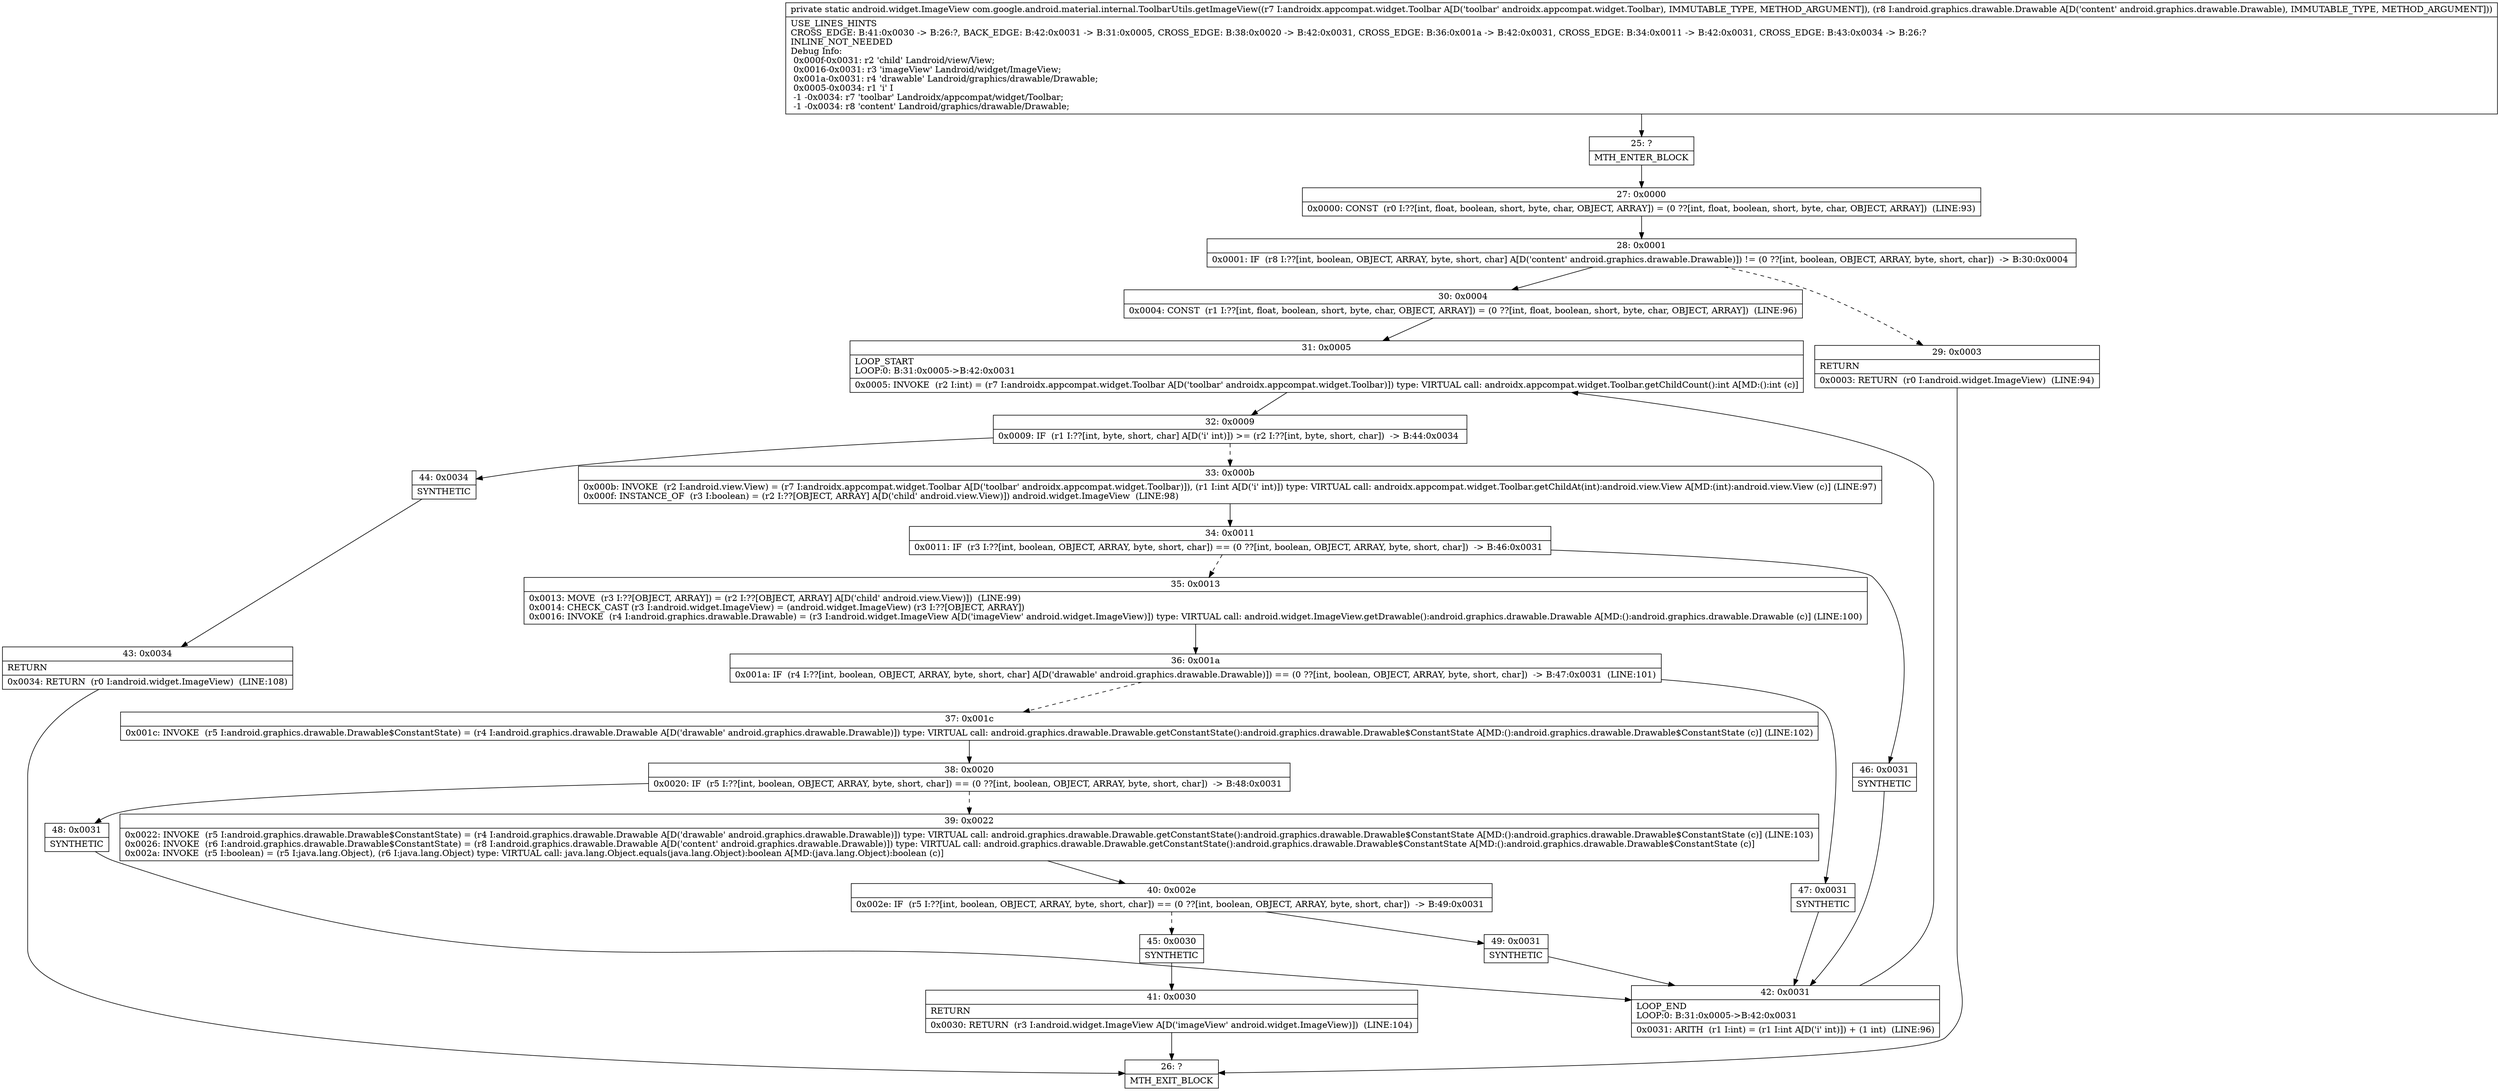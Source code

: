 digraph "CFG forcom.google.android.material.internal.ToolbarUtils.getImageView(Landroidx\/appcompat\/widget\/Toolbar;Landroid\/graphics\/drawable\/Drawable;)Landroid\/widget\/ImageView;" {
Node_25 [shape=record,label="{25\:\ ?|MTH_ENTER_BLOCK\l}"];
Node_27 [shape=record,label="{27\:\ 0x0000|0x0000: CONST  (r0 I:??[int, float, boolean, short, byte, char, OBJECT, ARRAY]) = (0 ??[int, float, boolean, short, byte, char, OBJECT, ARRAY])  (LINE:93)\l}"];
Node_28 [shape=record,label="{28\:\ 0x0001|0x0001: IF  (r8 I:??[int, boolean, OBJECT, ARRAY, byte, short, char] A[D('content' android.graphics.drawable.Drawable)]) != (0 ??[int, boolean, OBJECT, ARRAY, byte, short, char])  \-\> B:30:0x0004 \l}"];
Node_29 [shape=record,label="{29\:\ 0x0003|RETURN\l|0x0003: RETURN  (r0 I:android.widget.ImageView)  (LINE:94)\l}"];
Node_26 [shape=record,label="{26\:\ ?|MTH_EXIT_BLOCK\l}"];
Node_30 [shape=record,label="{30\:\ 0x0004|0x0004: CONST  (r1 I:??[int, float, boolean, short, byte, char, OBJECT, ARRAY]) = (0 ??[int, float, boolean, short, byte, char, OBJECT, ARRAY])  (LINE:96)\l}"];
Node_31 [shape=record,label="{31\:\ 0x0005|LOOP_START\lLOOP:0: B:31:0x0005\-\>B:42:0x0031\l|0x0005: INVOKE  (r2 I:int) = (r7 I:androidx.appcompat.widget.Toolbar A[D('toolbar' androidx.appcompat.widget.Toolbar)]) type: VIRTUAL call: androidx.appcompat.widget.Toolbar.getChildCount():int A[MD:():int (c)]\l}"];
Node_32 [shape=record,label="{32\:\ 0x0009|0x0009: IF  (r1 I:??[int, byte, short, char] A[D('i' int)]) \>= (r2 I:??[int, byte, short, char])  \-\> B:44:0x0034 \l}"];
Node_33 [shape=record,label="{33\:\ 0x000b|0x000b: INVOKE  (r2 I:android.view.View) = (r7 I:androidx.appcompat.widget.Toolbar A[D('toolbar' androidx.appcompat.widget.Toolbar)]), (r1 I:int A[D('i' int)]) type: VIRTUAL call: androidx.appcompat.widget.Toolbar.getChildAt(int):android.view.View A[MD:(int):android.view.View (c)] (LINE:97)\l0x000f: INSTANCE_OF  (r3 I:boolean) = (r2 I:??[OBJECT, ARRAY] A[D('child' android.view.View)]) android.widget.ImageView  (LINE:98)\l}"];
Node_34 [shape=record,label="{34\:\ 0x0011|0x0011: IF  (r3 I:??[int, boolean, OBJECT, ARRAY, byte, short, char]) == (0 ??[int, boolean, OBJECT, ARRAY, byte, short, char])  \-\> B:46:0x0031 \l}"];
Node_35 [shape=record,label="{35\:\ 0x0013|0x0013: MOVE  (r3 I:??[OBJECT, ARRAY]) = (r2 I:??[OBJECT, ARRAY] A[D('child' android.view.View)])  (LINE:99)\l0x0014: CHECK_CAST (r3 I:android.widget.ImageView) = (android.widget.ImageView) (r3 I:??[OBJECT, ARRAY]) \l0x0016: INVOKE  (r4 I:android.graphics.drawable.Drawable) = (r3 I:android.widget.ImageView A[D('imageView' android.widget.ImageView)]) type: VIRTUAL call: android.widget.ImageView.getDrawable():android.graphics.drawable.Drawable A[MD:():android.graphics.drawable.Drawable (c)] (LINE:100)\l}"];
Node_36 [shape=record,label="{36\:\ 0x001a|0x001a: IF  (r4 I:??[int, boolean, OBJECT, ARRAY, byte, short, char] A[D('drawable' android.graphics.drawable.Drawable)]) == (0 ??[int, boolean, OBJECT, ARRAY, byte, short, char])  \-\> B:47:0x0031  (LINE:101)\l}"];
Node_37 [shape=record,label="{37\:\ 0x001c|0x001c: INVOKE  (r5 I:android.graphics.drawable.Drawable$ConstantState) = (r4 I:android.graphics.drawable.Drawable A[D('drawable' android.graphics.drawable.Drawable)]) type: VIRTUAL call: android.graphics.drawable.Drawable.getConstantState():android.graphics.drawable.Drawable$ConstantState A[MD:():android.graphics.drawable.Drawable$ConstantState (c)] (LINE:102)\l}"];
Node_38 [shape=record,label="{38\:\ 0x0020|0x0020: IF  (r5 I:??[int, boolean, OBJECT, ARRAY, byte, short, char]) == (0 ??[int, boolean, OBJECT, ARRAY, byte, short, char])  \-\> B:48:0x0031 \l}"];
Node_39 [shape=record,label="{39\:\ 0x0022|0x0022: INVOKE  (r5 I:android.graphics.drawable.Drawable$ConstantState) = (r4 I:android.graphics.drawable.Drawable A[D('drawable' android.graphics.drawable.Drawable)]) type: VIRTUAL call: android.graphics.drawable.Drawable.getConstantState():android.graphics.drawable.Drawable$ConstantState A[MD:():android.graphics.drawable.Drawable$ConstantState (c)] (LINE:103)\l0x0026: INVOKE  (r6 I:android.graphics.drawable.Drawable$ConstantState) = (r8 I:android.graphics.drawable.Drawable A[D('content' android.graphics.drawable.Drawable)]) type: VIRTUAL call: android.graphics.drawable.Drawable.getConstantState():android.graphics.drawable.Drawable$ConstantState A[MD:():android.graphics.drawable.Drawable$ConstantState (c)]\l0x002a: INVOKE  (r5 I:boolean) = (r5 I:java.lang.Object), (r6 I:java.lang.Object) type: VIRTUAL call: java.lang.Object.equals(java.lang.Object):boolean A[MD:(java.lang.Object):boolean (c)]\l}"];
Node_40 [shape=record,label="{40\:\ 0x002e|0x002e: IF  (r5 I:??[int, boolean, OBJECT, ARRAY, byte, short, char]) == (0 ??[int, boolean, OBJECT, ARRAY, byte, short, char])  \-\> B:49:0x0031 \l}"];
Node_45 [shape=record,label="{45\:\ 0x0030|SYNTHETIC\l}"];
Node_41 [shape=record,label="{41\:\ 0x0030|RETURN\l|0x0030: RETURN  (r3 I:android.widget.ImageView A[D('imageView' android.widget.ImageView)])  (LINE:104)\l}"];
Node_49 [shape=record,label="{49\:\ 0x0031|SYNTHETIC\l}"];
Node_42 [shape=record,label="{42\:\ 0x0031|LOOP_END\lLOOP:0: B:31:0x0005\-\>B:42:0x0031\l|0x0031: ARITH  (r1 I:int) = (r1 I:int A[D('i' int)]) + (1 int)  (LINE:96)\l}"];
Node_48 [shape=record,label="{48\:\ 0x0031|SYNTHETIC\l}"];
Node_47 [shape=record,label="{47\:\ 0x0031|SYNTHETIC\l}"];
Node_46 [shape=record,label="{46\:\ 0x0031|SYNTHETIC\l}"];
Node_44 [shape=record,label="{44\:\ 0x0034|SYNTHETIC\l}"];
Node_43 [shape=record,label="{43\:\ 0x0034|RETURN\l|0x0034: RETURN  (r0 I:android.widget.ImageView)  (LINE:108)\l}"];
MethodNode[shape=record,label="{private static android.widget.ImageView com.google.android.material.internal.ToolbarUtils.getImageView((r7 I:androidx.appcompat.widget.Toolbar A[D('toolbar' androidx.appcompat.widget.Toolbar), IMMUTABLE_TYPE, METHOD_ARGUMENT]), (r8 I:android.graphics.drawable.Drawable A[D('content' android.graphics.drawable.Drawable), IMMUTABLE_TYPE, METHOD_ARGUMENT]))  | USE_LINES_HINTS\lCROSS_EDGE: B:41:0x0030 \-\> B:26:?, BACK_EDGE: B:42:0x0031 \-\> B:31:0x0005, CROSS_EDGE: B:38:0x0020 \-\> B:42:0x0031, CROSS_EDGE: B:36:0x001a \-\> B:42:0x0031, CROSS_EDGE: B:34:0x0011 \-\> B:42:0x0031, CROSS_EDGE: B:43:0x0034 \-\> B:26:?\lINLINE_NOT_NEEDED\lDebug Info:\l  0x000f\-0x0031: r2 'child' Landroid\/view\/View;\l  0x0016\-0x0031: r3 'imageView' Landroid\/widget\/ImageView;\l  0x001a\-0x0031: r4 'drawable' Landroid\/graphics\/drawable\/Drawable;\l  0x0005\-0x0034: r1 'i' I\l  \-1 \-0x0034: r7 'toolbar' Landroidx\/appcompat\/widget\/Toolbar;\l  \-1 \-0x0034: r8 'content' Landroid\/graphics\/drawable\/Drawable;\l}"];
MethodNode -> Node_25;Node_25 -> Node_27;
Node_27 -> Node_28;
Node_28 -> Node_29[style=dashed];
Node_28 -> Node_30;
Node_29 -> Node_26;
Node_30 -> Node_31;
Node_31 -> Node_32;
Node_32 -> Node_33[style=dashed];
Node_32 -> Node_44;
Node_33 -> Node_34;
Node_34 -> Node_35[style=dashed];
Node_34 -> Node_46;
Node_35 -> Node_36;
Node_36 -> Node_37[style=dashed];
Node_36 -> Node_47;
Node_37 -> Node_38;
Node_38 -> Node_39[style=dashed];
Node_38 -> Node_48;
Node_39 -> Node_40;
Node_40 -> Node_45[style=dashed];
Node_40 -> Node_49;
Node_45 -> Node_41;
Node_41 -> Node_26;
Node_49 -> Node_42;
Node_42 -> Node_31;
Node_48 -> Node_42;
Node_47 -> Node_42;
Node_46 -> Node_42;
Node_44 -> Node_43;
Node_43 -> Node_26;
}

